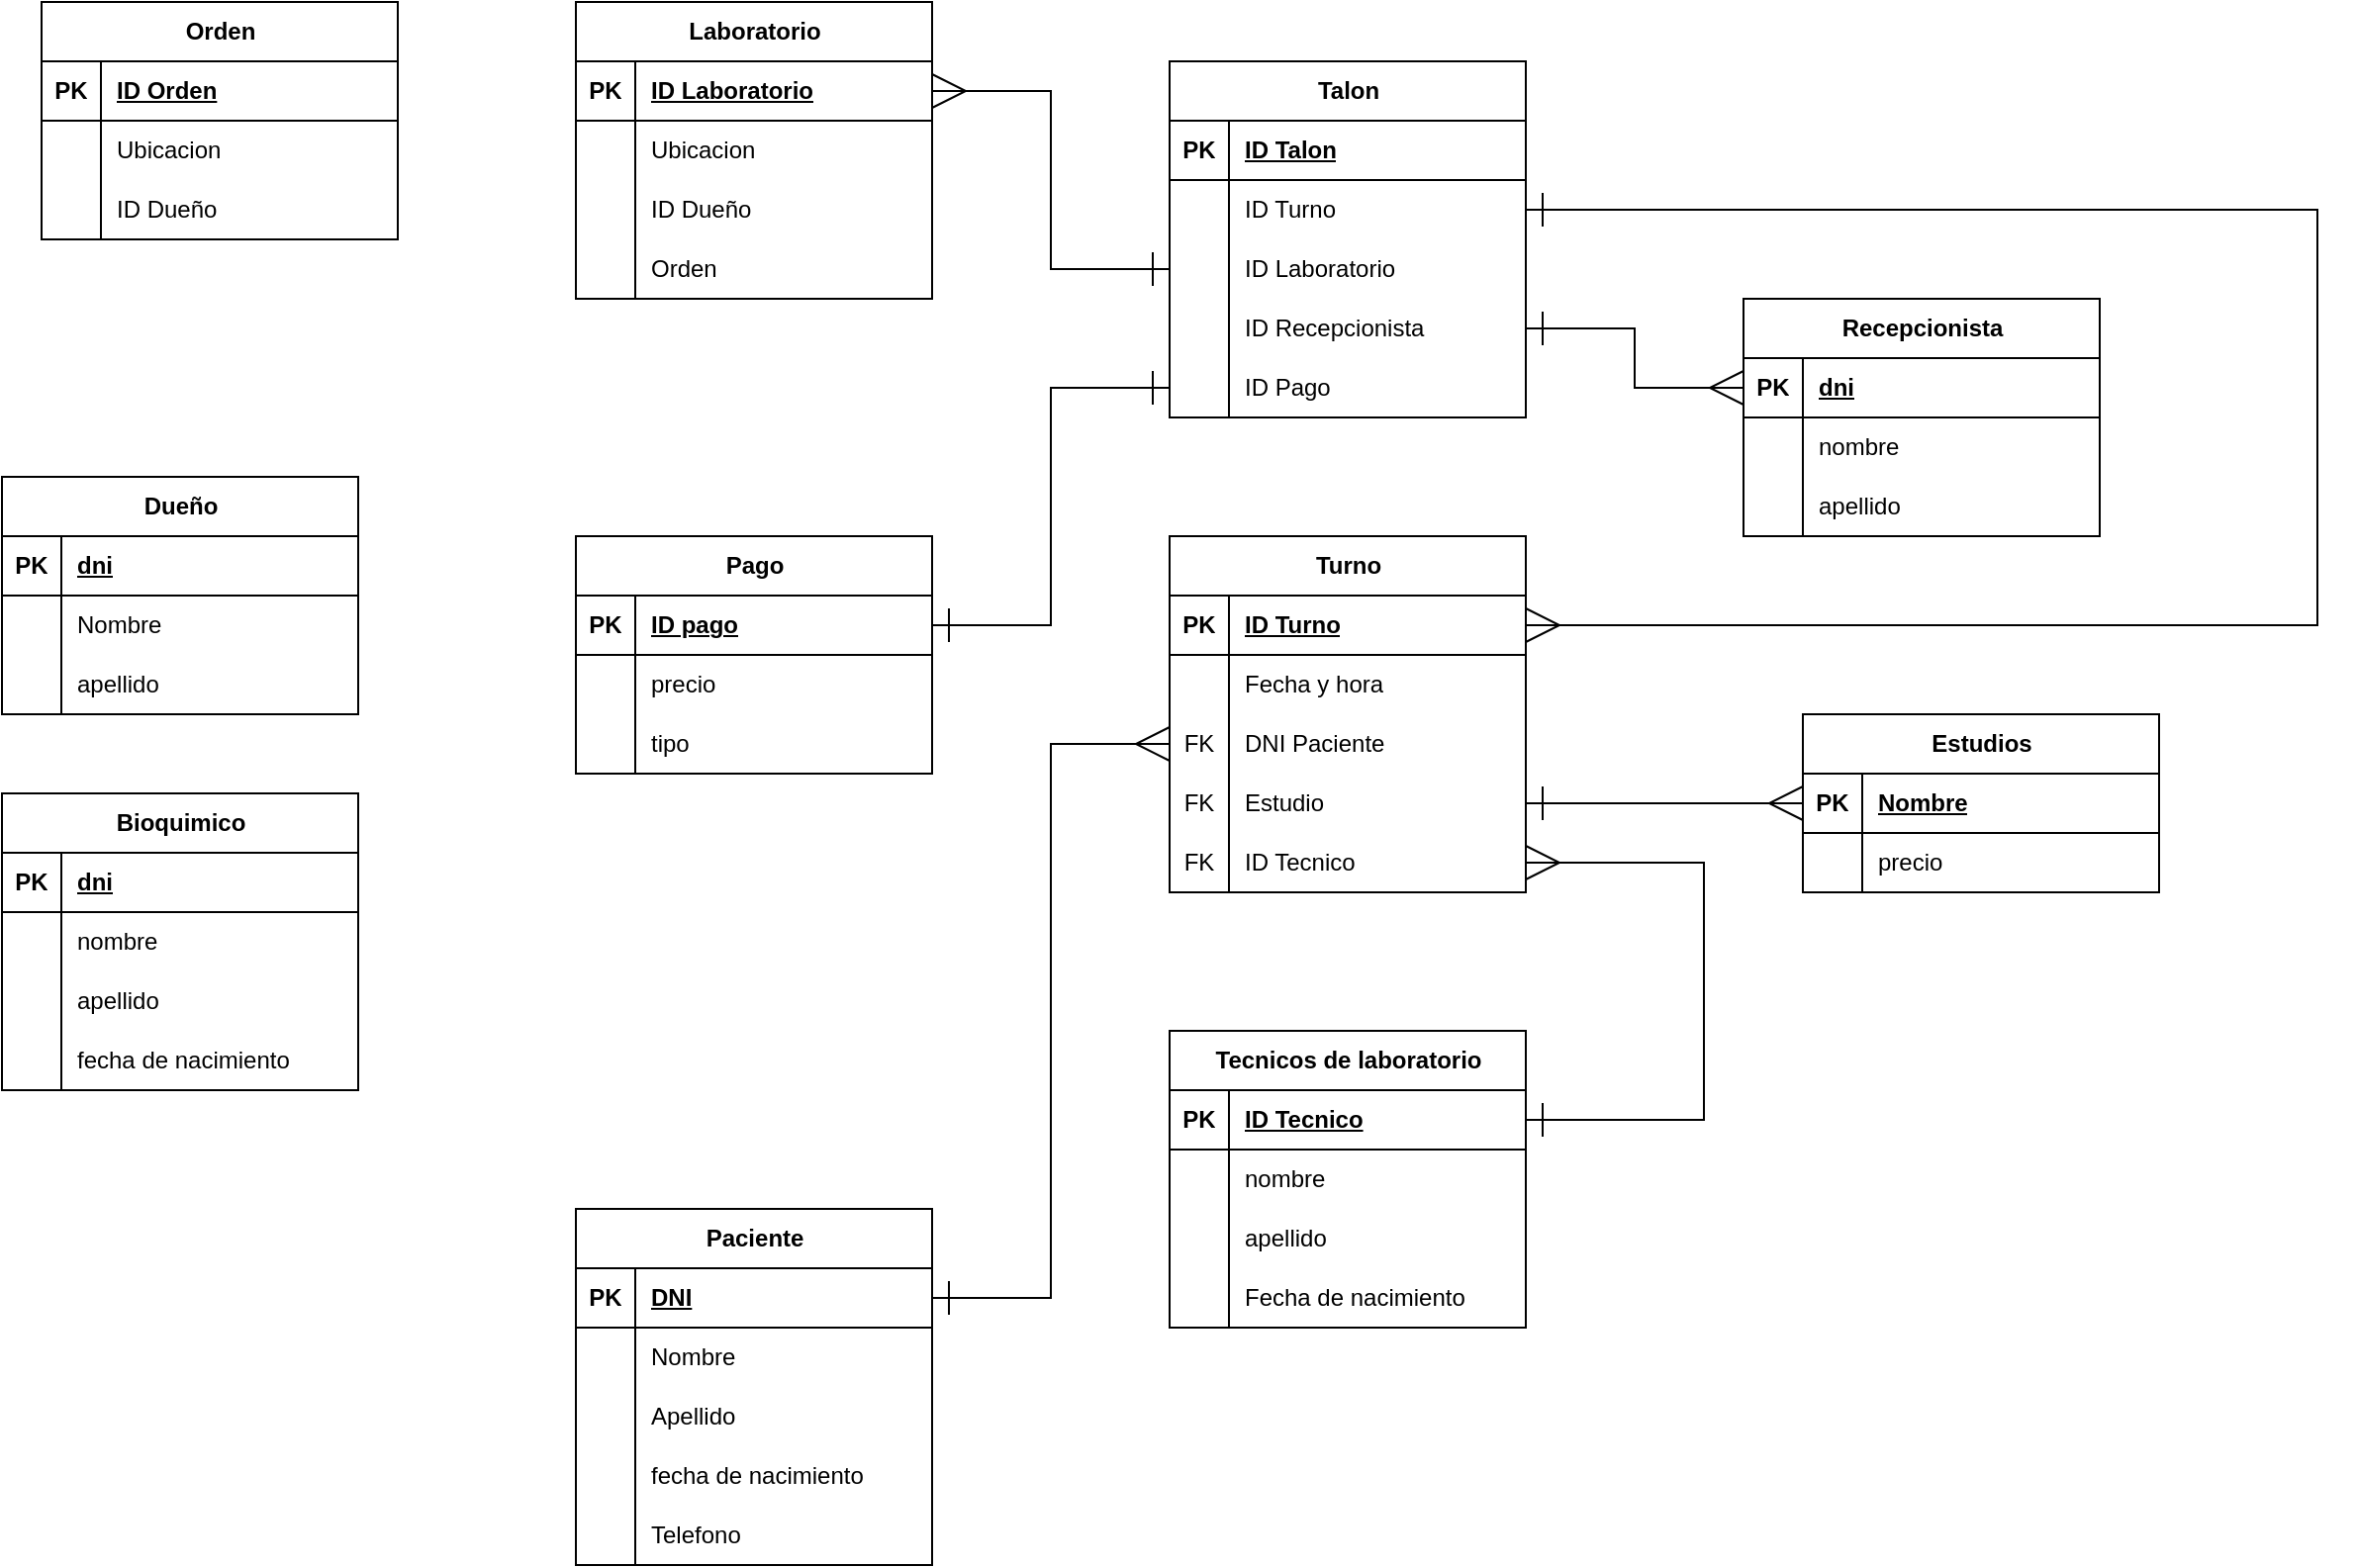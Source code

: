 <mxfile version="24.7.7">
  <diagram name="Página-1" id="uxQamM1_208eMyhoLgmC">
    <mxGraphModel dx="1434" dy="2010" grid="1" gridSize="10" guides="1" tooltips="1" connect="1" arrows="1" fold="1" page="1" pageScale="1" pageWidth="827" pageHeight="1169" math="0" shadow="0">
      <root>
        <mxCell id="0" />
        <mxCell id="1" parent="0" />
        <mxCell id="l98qn4pUZXszj1CGDFwO-1" value="Paciente" style="shape=table;startSize=30;container=1;collapsible=1;childLayout=tableLayout;fixedRows=1;rowLines=0;fontStyle=1;align=center;resizeLast=1;html=1;fontColor=default;labelBackgroundColor=none;labelBorderColor=none;textShadow=0;" vertex="1" parent="1">
          <mxGeometry x="310" y="210" width="180" height="180" as="geometry" />
        </mxCell>
        <mxCell id="l98qn4pUZXszj1CGDFwO-2" value="" style="shape=tableRow;horizontal=0;startSize=0;swimlaneHead=0;swimlaneBody=0;fillColor=none;collapsible=0;dropTarget=0;points=[[0,0.5],[1,0.5]];portConstraint=eastwest;top=0;left=0;right=0;bottom=1;swimlaneLine=1;shadow=0;rounded=0;" vertex="1" parent="l98qn4pUZXszj1CGDFwO-1">
          <mxGeometry y="30" width="180" height="30" as="geometry" />
        </mxCell>
        <mxCell id="l98qn4pUZXszj1CGDFwO-3" value="PK" style="shape=partialRectangle;connectable=0;fillColor=none;top=0;left=0;bottom=0;right=0;fontStyle=1;overflow=hidden;whiteSpace=wrap;html=1;" vertex="1" parent="l98qn4pUZXszj1CGDFwO-2">
          <mxGeometry width="30" height="30" as="geometry">
            <mxRectangle width="30" height="30" as="alternateBounds" />
          </mxGeometry>
        </mxCell>
        <mxCell id="l98qn4pUZXszj1CGDFwO-4" value="DNI" style="shape=partialRectangle;connectable=0;fillColor=none;top=0;left=0;bottom=0;right=0;align=left;spacingLeft=6;fontStyle=5;overflow=hidden;whiteSpace=wrap;html=1;" vertex="1" parent="l98qn4pUZXszj1CGDFwO-2">
          <mxGeometry x="30" width="150" height="30" as="geometry">
            <mxRectangle width="150" height="30" as="alternateBounds" />
          </mxGeometry>
        </mxCell>
        <mxCell id="l98qn4pUZXszj1CGDFwO-5" value="" style="shape=tableRow;horizontal=0;startSize=0;swimlaneHead=0;swimlaneBody=0;fillColor=none;collapsible=0;dropTarget=0;points=[[0,0.5],[1,0.5]];portConstraint=eastwest;top=0;left=0;right=0;bottom=0;" vertex="1" parent="l98qn4pUZXszj1CGDFwO-1">
          <mxGeometry y="60" width="180" height="30" as="geometry" />
        </mxCell>
        <mxCell id="l98qn4pUZXszj1CGDFwO-6" value="" style="shape=partialRectangle;connectable=0;fillColor=none;top=0;left=0;bottom=0;right=0;editable=1;overflow=hidden;whiteSpace=wrap;html=1;" vertex="1" parent="l98qn4pUZXszj1CGDFwO-5">
          <mxGeometry width="30" height="30" as="geometry">
            <mxRectangle width="30" height="30" as="alternateBounds" />
          </mxGeometry>
        </mxCell>
        <mxCell id="l98qn4pUZXszj1CGDFwO-7" value="Nombre" style="shape=partialRectangle;connectable=0;fillColor=none;top=0;left=0;bottom=0;right=0;align=left;spacingLeft=6;overflow=hidden;whiteSpace=wrap;html=1;" vertex="1" parent="l98qn4pUZXszj1CGDFwO-5">
          <mxGeometry x="30" width="150" height="30" as="geometry">
            <mxRectangle width="150" height="30" as="alternateBounds" />
          </mxGeometry>
        </mxCell>
        <mxCell id="l98qn4pUZXszj1CGDFwO-8" value="" style="shape=tableRow;horizontal=0;startSize=0;swimlaneHead=0;swimlaneBody=0;fillColor=none;collapsible=0;dropTarget=0;points=[[0,0.5],[1,0.5]];portConstraint=eastwest;top=0;left=0;right=0;bottom=0;" vertex="1" parent="l98qn4pUZXszj1CGDFwO-1">
          <mxGeometry y="90" width="180" height="30" as="geometry" />
        </mxCell>
        <mxCell id="l98qn4pUZXszj1CGDFwO-9" value="" style="shape=partialRectangle;connectable=0;fillColor=none;top=0;left=0;bottom=0;right=0;editable=1;overflow=hidden;whiteSpace=wrap;html=1;" vertex="1" parent="l98qn4pUZXszj1CGDFwO-8">
          <mxGeometry width="30" height="30" as="geometry">
            <mxRectangle width="30" height="30" as="alternateBounds" />
          </mxGeometry>
        </mxCell>
        <mxCell id="l98qn4pUZXszj1CGDFwO-10" value="Apellido" style="shape=partialRectangle;connectable=0;fillColor=none;top=0;left=0;bottom=0;right=0;align=left;spacingLeft=6;overflow=hidden;whiteSpace=wrap;html=1;" vertex="1" parent="l98qn4pUZXszj1CGDFwO-8">
          <mxGeometry x="30" width="150" height="30" as="geometry">
            <mxRectangle width="150" height="30" as="alternateBounds" />
          </mxGeometry>
        </mxCell>
        <mxCell id="l98qn4pUZXszj1CGDFwO-11" value="" style="shape=tableRow;horizontal=0;startSize=0;swimlaneHead=0;swimlaneBody=0;fillColor=none;collapsible=0;dropTarget=0;points=[[0,0.5],[1,0.5]];portConstraint=eastwest;top=0;left=0;right=0;bottom=0;" vertex="1" parent="l98qn4pUZXszj1CGDFwO-1">
          <mxGeometry y="120" width="180" height="30" as="geometry" />
        </mxCell>
        <mxCell id="l98qn4pUZXszj1CGDFwO-12" value="" style="shape=partialRectangle;connectable=0;fillColor=none;top=0;left=0;bottom=0;right=0;editable=1;overflow=hidden;whiteSpace=wrap;html=1;" vertex="1" parent="l98qn4pUZXszj1CGDFwO-11">
          <mxGeometry width="30" height="30" as="geometry">
            <mxRectangle width="30" height="30" as="alternateBounds" />
          </mxGeometry>
        </mxCell>
        <mxCell id="l98qn4pUZXszj1CGDFwO-13" value="fecha de nacimiento" style="shape=partialRectangle;connectable=0;fillColor=none;top=0;left=0;bottom=0;right=0;align=left;spacingLeft=6;overflow=hidden;whiteSpace=wrap;html=1;" vertex="1" parent="l98qn4pUZXszj1CGDFwO-11">
          <mxGeometry x="30" width="150" height="30" as="geometry">
            <mxRectangle width="150" height="30" as="alternateBounds" />
          </mxGeometry>
        </mxCell>
        <mxCell id="l98qn4pUZXszj1CGDFwO-218" value="" style="shape=tableRow;horizontal=0;startSize=0;swimlaneHead=0;swimlaneBody=0;fillColor=none;collapsible=0;dropTarget=0;points=[[0,0.5],[1,0.5]];portConstraint=eastwest;top=0;left=0;right=0;bottom=0;" vertex="1" parent="l98qn4pUZXszj1CGDFwO-1">
          <mxGeometry y="150" width="180" height="30" as="geometry" />
        </mxCell>
        <mxCell id="l98qn4pUZXszj1CGDFwO-219" value="" style="shape=partialRectangle;connectable=0;fillColor=none;top=0;left=0;bottom=0;right=0;editable=1;overflow=hidden;whiteSpace=wrap;html=1;" vertex="1" parent="l98qn4pUZXszj1CGDFwO-218">
          <mxGeometry width="30" height="30" as="geometry">
            <mxRectangle width="30" height="30" as="alternateBounds" />
          </mxGeometry>
        </mxCell>
        <mxCell id="l98qn4pUZXszj1CGDFwO-220" value="Telefono" style="shape=partialRectangle;connectable=0;fillColor=none;top=0;left=0;bottom=0;right=0;align=left;spacingLeft=6;overflow=hidden;whiteSpace=wrap;html=1;" vertex="1" parent="l98qn4pUZXszj1CGDFwO-218">
          <mxGeometry x="30" width="150" height="30" as="geometry">
            <mxRectangle width="150" height="30" as="alternateBounds" />
          </mxGeometry>
        </mxCell>
        <mxCell id="l98qn4pUZXszj1CGDFwO-54" value="Estudios" style="shape=table;startSize=30;container=1;collapsible=1;childLayout=tableLayout;fixedRows=1;rowLines=0;fontStyle=1;align=center;resizeLast=1;html=1;fontColor=default;labelBackgroundColor=none;labelBorderColor=none;textShadow=0;" vertex="1" parent="1">
          <mxGeometry x="930" y="-40" width="180" height="90" as="geometry" />
        </mxCell>
        <mxCell id="l98qn4pUZXszj1CGDFwO-55" value="" style="shape=tableRow;horizontal=0;startSize=0;swimlaneHead=0;swimlaneBody=0;fillColor=none;collapsible=0;dropTarget=0;points=[[0,0.5],[1,0.5]];portConstraint=eastwest;top=0;left=0;right=0;bottom=1;swimlaneLine=1;shadow=0;rounded=0;" vertex="1" parent="l98qn4pUZXszj1CGDFwO-54">
          <mxGeometry y="30" width="180" height="30" as="geometry" />
        </mxCell>
        <mxCell id="l98qn4pUZXszj1CGDFwO-56" value="PK" style="shape=partialRectangle;connectable=0;fillColor=none;top=0;left=0;bottom=0;right=0;fontStyle=1;overflow=hidden;whiteSpace=wrap;html=1;" vertex="1" parent="l98qn4pUZXszj1CGDFwO-55">
          <mxGeometry width="30" height="30" as="geometry">
            <mxRectangle width="30" height="30" as="alternateBounds" />
          </mxGeometry>
        </mxCell>
        <mxCell id="l98qn4pUZXszj1CGDFwO-57" value="Nombre" style="shape=partialRectangle;connectable=0;fillColor=none;top=0;left=0;bottom=0;right=0;align=left;spacingLeft=6;fontStyle=5;overflow=hidden;whiteSpace=wrap;html=1;" vertex="1" parent="l98qn4pUZXszj1CGDFwO-55">
          <mxGeometry x="30" width="150" height="30" as="geometry">
            <mxRectangle width="150" height="30" as="alternateBounds" />
          </mxGeometry>
        </mxCell>
        <mxCell id="l98qn4pUZXszj1CGDFwO-61" value="" style="shape=tableRow;horizontal=0;startSize=0;swimlaneHead=0;swimlaneBody=0;fillColor=none;collapsible=0;dropTarget=0;points=[[0,0.5],[1,0.5]];portConstraint=eastwest;top=0;left=0;right=0;bottom=0;" vertex="1" parent="l98qn4pUZXszj1CGDFwO-54">
          <mxGeometry y="60" width="180" height="30" as="geometry" />
        </mxCell>
        <mxCell id="l98qn4pUZXszj1CGDFwO-62" value="" style="shape=partialRectangle;connectable=0;fillColor=none;top=0;left=0;bottom=0;right=0;editable=1;overflow=hidden;whiteSpace=wrap;html=1;" vertex="1" parent="l98qn4pUZXszj1CGDFwO-61">
          <mxGeometry width="30" height="30" as="geometry">
            <mxRectangle width="30" height="30" as="alternateBounds" />
          </mxGeometry>
        </mxCell>
        <mxCell id="l98qn4pUZXszj1CGDFwO-63" value="precio" style="shape=partialRectangle;connectable=0;fillColor=none;top=0;left=0;bottom=0;right=0;align=left;spacingLeft=6;overflow=hidden;whiteSpace=wrap;html=1;" vertex="1" parent="l98qn4pUZXszj1CGDFwO-61">
          <mxGeometry x="30" width="150" height="30" as="geometry">
            <mxRectangle width="150" height="30" as="alternateBounds" />
          </mxGeometry>
        </mxCell>
        <mxCell id="l98qn4pUZXszj1CGDFwO-76" value="Tecnicos de laboratorio" style="shape=table;startSize=30;container=1;collapsible=1;childLayout=tableLayout;fixedRows=1;rowLines=0;fontStyle=1;align=center;resizeLast=1;html=1;fontColor=default;labelBackgroundColor=none;labelBorderColor=none;textShadow=0;" vertex="1" parent="1">
          <mxGeometry x="610" y="120" width="180" height="150" as="geometry" />
        </mxCell>
        <mxCell id="l98qn4pUZXszj1CGDFwO-77" value="" style="shape=tableRow;horizontal=0;startSize=0;swimlaneHead=0;swimlaneBody=0;fillColor=none;collapsible=0;dropTarget=0;points=[[0,0.5],[1,0.5]];portConstraint=eastwest;top=0;left=0;right=0;bottom=1;swimlaneLine=1;shadow=0;rounded=0;" vertex="1" parent="l98qn4pUZXszj1CGDFwO-76">
          <mxGeometry y="30" width="180" height="30" as="geometry" />
        </mxCell>
        <mxCell id="l98qn4pUZXszj1CGDFwO-78" value="PK" style="shape=partialRectangle;connectable=0;fillColor=none;top=0;left=0;bottom=0;right=0;fontStyle=1;overflow=hidden;whiteSpace=wrap;html=1;" vertex="1" parent="l98qn4pUZXszj1CGDFwO-77">
          <mxGeometry width="30" height="30" as="geometry">
            <mxRectangle width="30" height="30" as="alternateBounds" />
          </mxGeometry>
        </mxCell>
        <mxCell id="l98qn4pUZXszj1CGDFwO-79" value="ID Tecnico" style="shape=partialRectangle;connectable=0;fillColor=none;top=0;left=0;bottom=0;right=0;align=left;spacingLeft=6;fontStyle=5;overflow=hidden;whiteSpace=wrap;html=1;" vertex="1" parent="l98qn4pUZXszj1CGDFwO-77">
          <mxGeometry x="30" width="150" height="30" as="geometry">
            <mxRectangle width="150" height="30" as="alternateBounds" />
          </mxGeometry>
        </mxCell>
        <mxCell id="l98qn4pUZXszj1CGDFwO-80" value="" style="shape=tableRow;horizontal=0;startSize=0;swimlaneHead=0;swimlaneBody=0;fillColor=none;collapsible=0;dropTarget=0;points=[[0,0.5],[1,0.5]];portConstraint=eastwest;top=0;left=0;right=0;bottom=0;" vertex="1" parent="l98qn4pUZXszj1CGDFwO-76">
          <mxGeometry y="60" width="180" height="30" as="geometry" />
        </mxCell>
        <mxCell id="l98qn4pUZXszj1CGDFwO-81" value="" style="shape=partialRectangle;connectable=0;fillColor=none;top=0;left=0;bottom=0;right=0;editable=1;overflow=hidden;whiteSpace=wrap;html=1;" vertex="1" parent="l98qn4pUZXszj1CGDFwO-80">
          <mxGeometry width="30" height="30" as="geometry">
            <mxRectangle width="30" height="30" as="alternateBounds" />
          </mxGeometry>
        </mxCell>
        <mxCell id="l98qn4pUZXszj1CGDFwO-82" value="nombre" style="shape=partialRectangle;connectable=0;fillColor=none;top=0;left=0;bottom=0;right=0;align=left;spacingLeft=6;overflow=hidden;whiteSpace=wrap;html=1;" vertex="1" parent="l98qn4pUZXszj1CGDFwO-80">
          <mxGeometry x="30" width="150" height="30" as="geometry">
            <mxRectangle width="150" height="30" as="alternateBounds" />
          </mxGeometry>
        </mxCell>
        <mxCell id="l98qn4pUZXszj1CGDFwO-238" value="" style="shape=tableRow;horizontal=0;startSize=0;swimlaneHead=0;swimlaneBody=0;fillColor=none;collapsible=0;dropTarget=0;points=[[0,0.5],[1,0.5]];portConstraint=eastwest;top=0;left=0;right=0;bottom=0;" vertex="1" parent="l98qn4pUZXszj1CGDFwO-76">
          <mxGeometry y="90" width="180" height="30" as="geometry" />
        </mxCell>
        <mxCell id="l98qn4pUZXszj1CGDFwO-239" value="" style="shape=partialRectangle;connectable=0;fillColor=none;top=0;left=0;bottom=0;right=0;editable=1;overflow=hidden;whiteSpace=wrap;html=1;" vertex="1" parent="l98qn4pUZXszj1CGDFwO-238">
          <mxGeometry width="30" height="30" as="geometry">
            <mxRectangle width="30" height="30" as="alternateBounds" />
          </mxGeometry>
        </mxCell>
        <mxCell id="l98qn4pUZXszj1CGDFwO-240" value="apellido" style="shape=partialRectangle;connectable=0;fillColor=none;top=0;left=0;bottom=0;right=0;align=left;spacingLeft=6;overflow=hidden;whiteSpace=wrap;html=1;" vertex="1" parent="l98qn4pUZXszj1CGDFwO-238">
          <mxGeometry x="30" width="150" height="30" as="geometry">
            <mxRectangle width="150" height="30" as="alternateBounds" />
          </mxGeometry>
        </mxCell>
        <mxCell id="l98qn4pUZXszj1CGDFwO-83" value="" style="shape=tableRow;horizontal=0;startSize=0;swimlaneHead=0;swimlaneBody=0;fillColor=none;collapsible=0;dropTarget=0;points=[[0,0.5],[1,0.5]];portConstraint=eastwest;top=0;left=0;right=0;bottom=0;" vertex="1" parent="l98qn4pUZXszj1CGDFwO-76">
          <mxGeometry y="120" width="180" height="30" as="geometry" />
        </mxCell>
        <mxCell id="l98qn4pUZXszj1CGDFwO-84" value="" style="shape=partialRectangle;connectable=0;fillColor=none;top=0;left=0;bottom=0;right=0;editable=1;overflow=hidden;whiteSpace=wrap;html=1;" vertex="1" parent="l98qn4pUZXszj1CGDFwO-83">
          <mxGeometry width="30" height="30" as="geometry">
            <mxRectangle width="30" height="30" as="alternateBounds" />
          </mxGeometry>
        </mxCell>
        <mxCell id="l98qn4pUZXszj1CGDFwO-85" value="Fecha de nacimiento" style="shape=partialRectangle;connectable=0;fillColor=none;top=0;left=0;bottom=0;right=0;align=left;spacingLeft=6;overflow=hidden;whiteSpace=wrap;html=1;" vertex="1" parent="l98qn4pUZXszj1CGDFwO-83">
          <mxGeometry x="30" width="150" height="30" as="geometry">
            <mxRectangle width="150" height="30" as="alternateBounds" />
          </mxGeometry>
        </mxCell>
        <mxCell id="l98qn4pUZXszj1CGDFwO-96" value="Recepcionista" style="shape=table;startSize=30;container=1;collapsible=1;childLayout=tableLayout;fixedRows=1;rowLines=0;fontStyle=1;align=center;resizeLast=1;html=1;fontColor=default;labelBackgroundColor=none;labelBorderColor=none;textShadow=0;" vertex="1" parent="1">
          <mxGeometry x="900" y="-250" width="180" height="120" as="geometry" />
        </mxCell>
        <mxCell id="l98qn4pUZXszj1CGDFwO-97" value="" style="shape=tableRow;horizontal=0;startSize=0;swimlaneHead=0;swimlaneBody=0;fillColor=none;collapsible=0;dropTarget=0;points=[[0,0.5],[1,0.5]];portConstraint=eastwest;top=0;left=0;right=0;bottom=1;swimlaneLine=1;shadow=0;rounded=0;" vertex="1" parent="l98qn4pUZXszj1CGDFwO-96">
          <mxGeometry y="30" width="180" height="30" as="geometry" />
        </mxCell>
        <mxCell id="l98qn4pUZXszj1CGDFwO-98" value="PK" style="shape=partialRectangle;connectable=0;fillColor=none;top=0;left=0;bottom=0;right=0;fontStyle=1;overflow=hidden;whiteSpace=wrap;html=1;" vertex="1" parent="l98qn4pUZXszj1CGDFwO-97">
          <mxGeometry width="30" height="30" as="geometry">
            <mxRectangle width="30" height="30" as="alternateBounds" />
          </mxGeometry>
        </mxCell>
        <mxCell id="l98qn4pUZXszj1CGDFwO-99" value="dni" style="shape=partialRectangle;connectable=0;fillColor=none;top=0;left=0;bottom=0;right=0;align=left;spacingLeft=6;fontStyle=5;overflow=hidden;whiteSpace=wrap;html=1;" vertex="1" parent="l98qn4pUZXszj1CGDFwO-97">
          <mxGeometry x="30" width="150" height="30" as="geometry">
            <mxRectangle width="150" height="30" as="alternateBounds" />
          </mxGeometry>
        </mxCell>
        <mxCell id="l98qn4pUZXszj1CGDFwO-100" value="" style="shape=tableRow;horizontal=0;startSize=0;swimlaneHead=0;swimlaneBody=0;fillColor=none;collapsible=0;dropTarget=0;points=[[0,0.5],[1,0.5]];portConstraint=eastwest;top=0;left=0;right=0;bottom=0;" vertex="1" parent="l98qn4pUZXszj1CGDFwO-96">
          <mxGeometry y="60" width="180" height="30" as="geometry" />
        </mxCell>
        <mxCell id="l98qn4pUZXszj1CGDFwO-101" value="" style="shape=partialRectangle;connectable=0;fillColor=none;top=0;left=0;bottom=0;right=0;editable=1;overflow=hidden;whiteSpace=wrap;html=1;" vertex="1" parent="l98qn4pUZXszj1CGDFwO-100">
          <mxGeometry width="30" height="30" as="geometry">
            <mxRectangle width="30" height="30" as="alternateBounds" />
          </mxGeometry>
        </mxCell>
        <mxCell id="l98qn4pUZXszj1CGDFwO-102" value="nombre" style="shape=partialRectangle;connectable=0;fillColor=none;top=0;left=0;bottom=0;right=0;align=left;spacingLeft=6;overflow=hidden;whiteSpace=wrap;html=1;" vertex="1" parent="l98qn4pUZXszj1CGDFwO-100">
          <mxGeometry x="30" width="150" height="30" as="geometry">
            <mxRectangle width="150" height="30" as="alternateBounds" />
          </mxGeometry>
        </mxCell>
        <mxCell id="l98qn4pUZXszj1CGDFwO-103" value="" style="shape=tableRow;horizontal=0;startSize=0;swimlaneHead=0;swimlaneBody=0;fillColor=none;collapsible=0;dropTarget=0;points=[[0,0.5],[1,0.5]];portConstraint=eastwest;top=0;left=0;right=0;bottom=0;" vertex="1" parent="l98qn4pUZXszj1CGDFwO-96">
          <mxGeometry y="90" width="180" height="30" as="geometry" />
        </mxCell>
        <mxCell id="l98qn4pUZXszj1CGDFwO-104" value="" style="shape=partialRectangle;connectable=0;fillColor=none;top=0;left=0;bottom=0;right=0;editable=1;overflow=hidden;whiteSpace=wrap;html=1;" vertex="1" parent="l98qn4pUZXszj1CGDFwO-103">
          <mxGeometry width="30" height="30" as="geometry">
            <mxRectangle width="30" height="30" as="alternateBounds" />
          </mxGeometry>
        </mxCell>
        <mxCell id="l98qn4pUZXszj1CGDFwO-105" value="apellido" style="shape=partialRectangle;connectable=0;fillColor=none;top=0;left=0;bottom=0;right=0;align=left;spacingLeft=6;overflow=hidden;whiteSpace=wrap;html=1;" vertex="1" parent="l98qn4pUZXszj1CGDFwO-103">
          <mxGeometry x="30" width="150" height="30" as="geometry">
            <mxRectangle width="150" height="30" as="alternateBounds" />
          </mxGeometry>
        </mxCell>
        <mxCell id="l98qn4pUZXszj1CGDFwO-106" value="Bioquimico" style="shape=table;startSize=30;container=1;collapsible=1;childLayout=tableLayout;fixedRows=1;rowLines=0;fontStyle=1;align=center;resizeLast=1;html=1;fontColor=default;labelBackgroundColor=none;labelBorderColor=none;textShadow=0;" vertex="1" parent="1">
          <mxGeometry x="20" width="180" height="150" as="geometry" />
        </mxCell>
        <mxCell id="l98qn4pUZXszj1CGDFwO-107" value="" style="shape=tableRow;horizontal=0;startSize=0;swimlaneHead=0;swimlaneBody=0;fillColor=none;collapsible=0;dropTarget=0;points=[[0,0.5],[1,0.5]];portConstraint=eastwest;top=0;left=0;right=0;bottom=1;swimlaneLine=1;shadow=0;rounded=0;" vertex="1" parent="l98qn4pUZXszj1CGDFwO-106">
          <mxGeometry y="30" width="180" height="30" as="geometry" />
        </mxCell>
        <mxCell id="l98qn4pUZXszj1CGDFwO-108" value="PK" style="shape=partialRectangle;connectable=0;fillColor=none;top=0;left=0;bottom=0;right=0;fontStyle=1;overflow=hidden;whiteSpace=wrap;html=1;" vertex="1" parent="l98qn4pUZXszj1CGDFwO-107">
          <mxGeometry width="30" height="30" as="geometry">
            <mxRectangle width="30" height="30" as="alternateBounds" />
          </mxGeometry>
        </mxCell>
        <mxCell id="l98qn4pUZXszj1CGDFwO-109" value="dni" style="shape=partialRectangle;connectable=0;fillColor=none;top=0;left=0;bottom=0;right=0;align=left;spacingLeft=6;fontStyle=5;overflow=hidden;whiteSpace=wrap;html=1;" vertex="1" parent="l98qn4pUZXszj1CGDFwO-107">
          <mxGeometry x="30" width="150" height="30" as="geometry">
            <mxRectangle width="150" height="30" as="alternateBounds" />
          </mxGeometry>
        </mxCell>
        <mxCell id="l98qn4pUZXszj1CGDFwO-110" value="" style="shape=tableRow;horizontal=0;startSize=0;swimlaneHead=0;swimlaneBody=0;fillColor=none;collapsible=0;dropTarget=0;points=[[0,0.5],[1,0.5]];portConstraint=eastwest;top=0;left=0;right=0;bottom=0;" vertex="1" parent="l98qn4pUZXszj1CGDFwO-106">
          <mxGeometry y="60" width="180" height="30" as="geometry" />
        </mxCell>
        <mxCell id="l98qn4pUZXszj1CGDFwO-111" value="" style="shape=partialRectangle;connectable=0;fillColor=none;top=0;left=0;bottom=0;right=0;editable=1;overflow=hidden;whiteSpace=wrap;html=1;" vertex="1" parent="l98qn4pUZXszj1CGDFwO-110">
          <mxGeometry width="30" height="30" as="geometry">
            <mxRectangle width="30" height="30" as="alternateBounds" />
          </mxGeometry>
        </mxCell>
        <mxCell id="l98qn4pUZXszj1CGDFwO-112" value="nombre" style="shape=partialRectangle;connectable=0;fillColor=none;top=0;left=0;bottom=0;right=0;align=left;spacingLeft=6;overflow=hidden;whiteSpace=wrap;html=1;" vertex="1" parent="l98qn4pUZXszj1CGDFwO-110">
          <mxGeometry x="30" width="150" height="30" as="geometry">
            <mxRectangle width="150" height="30" as="alternateBounds" />
          </mxGeometry>
        </mxCell>
        <mxCell id="l98qn4pUZXszj1CGDFwO-113" value="" style="shape=tableRow;horizontal=0;startSize=0;swimlaneHead=0;swimlaneBody=0;fillColor=none;collapsible=0;dropTarget=0;points=[[0,0.5],[1,0.5]];portConstraint=eastwest;top=0;left=0;right=0;bottom=0;" vertex="1" parent="l98qn4pUZXszj1CGDFwO-106">
          <mxGeometry y="90" width="180" height="30" as="geometry" />
        </mxCell>
        <mxCell id="l98qn4pUZXszj1CGDFwO-114" value="" style="shape=partialRectangle;connectable=0;fillColor=none;top=0;left=0;bottom=0;right=0;editable=1;overflow=hidden;whiteSpace=wrap;html=1;" vertex="1" parent="l98qn4pUZXszj1CGDFwO-113">
          <mxGeometry width="30" height="30" as="geometry">
            <mxRectangle width="30" height="30" as="alternateBounds" />
          </mxGeometry>
        </mxCell>
        <mxCell id="l98qn4pUZXszj1CGDFwO-115" value="apellido" style="shape=partialRectangle;connectable=0;fillColor=none;top=0;left=0;bottom=0;right=0;align=left;spacingLeft=6;overflow=hidden;whiteSpace=wrap;html=1;" vertex="1" parent="l98qn4pUZXszj1CGDFwO-113">
          <mxGeometry x="30" width="150" height="30" as="geometry">
            <mxRectangle width="150" height="30" as="alternateBounds" />
          </mxGeometry>
        </mxCell>
        <mxCell id="l98qn4pUZXszj1CGDFwO-122" value="" style="shape=tableRow;horizontal=0;startSize=0;swimlaneHead=0;swimlaneBody=0;fillColor=none;collapsible=0;dropTarget=0;points=[[0,0.5],[1,0.5]];portConstraint=eastwest;top=0;left=0;right=0;bottom=0;" vertex="1" parent="l98qn4pUZXszj1CGDFwO-106">
          <mxGeometry y="120" width="180" height="30" as="geometry" />
        </mxCell>
        <mxCell id="l98qn4pUZXszj1CGDFwO-123" value="" style="shape=partialRectangle;connectable=0;fillColor=none;top=0;left=0;bottom=0;right=0;editable=1;overflow=hidden;whiteSpace=wrap;html=1;" vertex="1" parent="l98qn4pUZXszj1CGDFwO-122">
          <mxGeometry width="30" height="30" as="geometry">
            <mxRectangle width="30" height="30" as="alternateBounds" />
          </mxGeometry>
        </mxCell>
        <mxCell id="l98qn4pUZXszj1CGDFwO-124" value="fecha de nacimiento" style="shape=partialRectangle;connectable=0;fillColor=none;top=0;left=0;bottom=0;right=0;align=left;spacingLeft=6;overflow=hidden;whiteSpace=wrap;html=1;" vertex="1" parent="l98qn4pUZXszj1CGDFwO-122">
          <mxGeometry x="30" width="150" height="30" as="geometry">
            <mxRectangle width="150" height="30" as="alternateBounds" />
          </mxGeometry>
        </mxCell>
        <mxCell id="l98qn4pUZXszj1CGDFwO-125" value="Talon" style="shape=table;startSize=30;container=1;collapsible=1;childLayout=tableLayout;fixedRows=1;rowLines=0;fontStyle=1;align=center;resizeLast=1;html=1;fontColor=default;labelBackgroundColor=none;labelBorderColor=none;textShadow=0;" vertex="1" parent="1">
          <mxGeometry x="610" y="-370" width="180" height="180" as="geometry" />
        </mxCell>
        <mxCell id="l98qn4pUZXszj1CGDFwO-126" value="" style="shape=tableRow;horizontal=0;startSize=0;swimlaneHead=0;swimlaneBody=0;fillColor=none;collapsible=0;dropTarget=0;points=[[0,0.5],[1,0.5]];portConstraint=eastwest;top=0;left=0;right=0;bottom=1;swimlaneLine=1;shadow=0;rounded=0;" vertex="1" parent="l98qn4pUZXszj1CGDFwO-125">
          <mxGeometry y="30" width="180" height="30" as="geometry" />
        </mxCell>
        <mxCell id="l98qn4pUZXszj1CGDFwO-127" value="PK" style="shape=partialRectangle;connectable=0;fillColor=none;top=0;left=0;bottom=0;right=0;fontStyle=1;overflow=hidden;whiteSpace=wrap;html=1;" vertex="1" parent="l98qn4pUZXszj1CGDFwO-126">
          <mxGeometry width="30" height="30" as="geometry">
            <mxRectangle width="30" height="30" as="alternateBounds" />
          </mxGeometry>
        </mxCell>
        <mxCell id="l98qn4pUZXszj1CGDFwO-128" value="ID Talon" style="shape=partialRectangle;connectable=0;fillColor=none;top=0;left=0;bottom=0;right=0;align=left;spacingLeft=6;fontStyle=5;overflow=hidden;whiteSpace=wrap;html=1;" vertex="1" parent="l98qn4pUZXszj1CGDFwO-126">
          <mxGeometry x="30" width="150" height="30" as="geometry">
            <mxRectangle width="150" height="30" as="alternateBounds" />
          </mxGeometry>
        </mxCell>
        <mxCell id="l98qn4pUZXszj1CGDFwO-132" value="" style="shape=tableRow;horizontal=0;startSize=0;swimlaneHead=0;swimlaneBody=0;fillColor=none;collapsible=0;dropTarget=0;points=[[0,0.5],[1,0.5]];portConstraint=eastwest;top=0;left=0;right=0;bottom=0;" vertex="1" parent="l98qn4pUZXszj1CGDFwO-125">
          <mxGeometry y="60" width="180" height="30" as="geometry" />
        </mxCell>
        <mxCell id="l98qn4pUZXszj1CGDFwO-133" value="" style="shape=partialRectangle;connectable=0;fillColor=none;top=0;left=0;bottom=0;right=0;editable=1;overflow=hidden;whiteSpace=wrap;html=1;" vertex="1" parent="l98qn4pUZXszj1CGDFwO-132">
          <mxGeometry width="30" height="30" as="geometry">
            <mxRectangle width="30" height="30" as="alternateBounds" />
          </mxGeometry>
        </mxCell>
        <mxCell id="l98qn4pUZXszj1CGDFwO-134" value="ID Turno" style="shape=partialRectangle;connectable=0;fillColor=none;top=0;left=0;bottom=0;right=0;align=left;spacingLeft=6;overflow=hidden;whiteSpace=wrap;html=1;shadow=0;" vertex="1" parent="l98qn4pUZXszj1CGDFwO-132">
          <mxGeometry x="30" width="150" height="30" as="geometry">
            <mxRectangle width="150" height="30" as="alternateBounds" />
          </mxGeometry>
        </mxCell>
        <mxCell id="l98qn4pUZXszj1CGDFwO-135" value="" style="shape=tableRow;horizontal=0;startSize=0;swimlaneHead=0;swimlaneBody=0;fillColor=none;collapsible=0;dropTarget=0;points=[[0,0.5],[1,0.5]];portConstraint=eastwest;top=0;left=0;right=0;bottom=0;perimeterSpacing=0;" vertex="1" parent="l98qn4pUZXszj1CGDFwO-125">
          <mxGeometry y="90" width="180" height="30" as="geometry" />
        </mxCell>
        <mxCell id="l98qn4pUZXszj1CGDFwO-136" value="" style="shape=partialRectangle;connectable=0;fillColor=none;top=0;left=0;bottom=0;right=0;editable=1;overflow=hidden;whiteSpace=wrap;html=1;" vertex="1" parent="l98qn4pUZXszj1CGDFwO-135">
          <mxGeometry width="30" height="30" as="geometry">
            <mxRectangle width="30" height="30" as="alternateBounds" />
          </mxGeometry>
        </mxCell>
        <mxCell id="l98qn4pUZXszj1CGDFwO-137" value="ID Laboratorio" style="shape=partialRectangle;connectable=0;fillColor=none;top=0;left=0;bottom=0;right=0;align=left;spacingLeft=6;overflow=hidden;whiteSpace=wrap;html=1;" vertex="1" parent="l98qn4pUZXszj1CGDFwO-135">
          <mxGeometry x="30" width="150" height="30" as="geometry">
            <mxRectangle width="150" height="30" as="alternateBounds" />
          </mxGeometry>
        </mxCell>
        <mxCell id="l98qn4pUZXszj1CGDFwO-138" value="" style="shape=tableRow;horizontal=0;startSize=0;swimlaneHead=0;swimlaneBody=0;fillColor=none;collapsible=0;dropTarget=0;points=[[0,0.5],[1,0.5]];portConstraint=eastwest;top=0;left=0;right=0;bottom=0;" vertex="1" parent="l98qn4pUZXszj1CGDFwO-125">
          <mxGeometry y="120" width="180" height="30" as="geometry" />
        </mxCell>
        <mxCell id="l98qn4pUZXszj1CGDFwO-139" value="" style="shape=partialRectangle;connectable=0;fillColor=none;top=0;left=0;bottom=0;right=0;editable=1;overflow=hidden;whiteSpace=wrap;html=1;" vertex="1" parent="l98qn4pUZXszj1CGDFwO-138">
          <mxGeometry width="30" height="30" as="geometry">
            <mxRectangle width="30" height="30" as="alternateBounds" />
          </mxGeometry>
        </mxCell>
        <mxCell id="l98qn4pUZXszj1CGDFwO-140" value="ID Recepcionista" style="shape=partialRectangle;connectable=0;fillColor=none;top=0;left=0;bottom=0;right=0;align=left;spacingLeft=6;overflow=hidden;whiteSpace=wrap;html=1;" vertex="1" parent="l98qn4pUZXszj1CGDFwO-138">
          <mxGeometry x="30" width="150" height="30" as="geometry">
            <mxRectangle width="150" height="30" as="alternateBounds" />
          </mxGeometry>
        </mxCell>
        <mxCell id="l98qn4pUZXszj1CGDFwO-141" value="" style="shape=tableRow;horizontal=0;startSize=0;swimlaneHead=0;swimlaneBody=0;fillColor=none;collapsible=0;dropTarget=0;points=[[0,0.5],[1,0.5]];portConstraint=eastwest;top=0;left=0;right=0;bottom=0;" vertex="1" parent="l98qn4pUZXszj1CGDFwO-125">
          <mxGeometry y="150" width="180" height="30" as="geometry" />
        </mxCell>
        <mxCell id="l98qn4pUZXszj1CGDFwO-142" value="" style="shape=partialRectangle;connectable=0;fillColor=none;top=0;left=0;bottom=0;right=0;editable=1;overflow=hidden;whiteSpace=wrap;html=1;" vertex="1" parent="l98qn4pUZXszj1CGDFwO-141">
          <mxGeometry width="30" height="30" as="geometry">
            <mxRectangle width="30" height="30" as="alternateBounds" />
          </mxGeometry>
        </mxCell>
        <mxCell id="l98qn4pUZXszj1CGDFwO-143" value="ID Pago" style="shape=partialRectangle;connectable=0;fillColor=none;top=0;left=0;bottom=0;right=0;align=left;spacingLeft=6;overflow=hidden;whiteSpace=wrap;html=1;" vertex="1" parent="l98qn4pUZXszj1CGDFwO-141">
          <mxGeometry x="30" width="150" height="30" as="geometry">
            <mxRectangle width="150" height="30" as="alternateBounds" />
          </mxGeometry>
        </mxCell>
        <mxCell id="l98qn4pUZXszj1CGDFwO-163" value="Laboratorio" style="shape=table;startSize=30;container=1;collapsible=1;childLayout=tableLayout;fixedRows=1;rowLines=0;fontStyle=1;align=center;resizeLast=1;html=1;fontColor=default;labelBackgroundColor=none;labelBorderColor=none;textShadow=0;" vertex="1" parent="1">
          <mxGeometry x="310" y="-400" width="180" height="150" as="geometry" />
        </mxCell>
        <mxCell id="l98qn4pUZXszj1CGDFwO-164" value="" style="shape=tableRow;horizontal=0;startSize=0;swimlaneHead=0;swimlaneBody=0;fillColor=none;collapsible=0;dropTarget=0;points=[[0,0.5],[1,0.5]];portConstraint=eastwest;top=0;left=0;right=0;bottom=1;swimlaneLine=1;shadow=0;rounded=0;" vertex="1" parent="l98qn4pUZXszj1CGDFwO-163">
          <mxGeometry y="30" width="180" height="30" as="geometry" />
        </mxCell>
        <mxCell id="l98qn4pUZXszj1CGDFwO-165" value="PK" style="shape=partialRectangle;connectable=0;fillColor=none;top=0;left=0;bottom=0;right=0;fontStyle=1;overflow=hidden;whiteSpace=wrap;html=1;" vertex="1" parent="l98qn4pUZXszj1CGDFwO-164">
          <mxGeometry width="30" height="30" as="geometry">
            <mxRectangle width="30" height="30" as="alternateBounds" />
          </mxGeometry>
        </mxCell>
        <mxCell id="l98qn4pUZXszj1CGDFwO-166" value="ID Laboratorio" style="shape=partialRectangle;connectable=0;fillColor=none;top=0;left=0;bottom=0;right=0;align=left;spacingLeft=6;fontStyle=5;overflow=hidden;whiteSpace=wrap;html=1;" vertex="1" parent="l98qn4pUZXszj1CGDFwO-164">
          <mxGeometry x="30" width="150" height="30" as="geometry">
            <mxRectangle width="150" height="30" as="alternateBounds" />
          </mxGeometry>
        </mxCell>
        <mxCell id="l98qn4pUZXszj1CGDFwO-167" value="" style="shape=tableRow;horizontal=0;startSize=0;swimlaneHead=0;swimlaneBody=0;fillColor=none;collapsible=0;dropTarget=0;points=[[0,0.5],[1,0.5]];portConstraint=eastwest;top=0;left=0;right=0;bottom=0;" vertex="1" parent="l98qn4pUZXszj1CGDFwO-163">
          <mxGeometry y="60" width="180" height="30" as="geometry" />
        </mxCell>
        <mxCell id="l98qn4pUZXszj1CGDFwO-168" value="" style="shape=partialRectangle;connectable=0;fillColor=none;top=0;left=0;bottom=0;right=0;editable=1;overflow=hidden;whiteSpace=wrap;html=1;" vertex="1" parent="l98qn4pUZXszj1CGDFwO-167">
          <mxGeometry width="30" height="30" as="geometry">
            <mxRectangle width="30" height="30" as="alternateBounds" />
          </mxGeometry>
        </mxCell>
        <mxCell id="l98qn4pUZXszj1CGDFwO-169" value="Ubicacion" style="shape=partialRectangle;connectable=0;fillColor=none;top=0;left=0;bottom=0;right=0;align=left;spacingLeft=6;overflow=hidden;whiteSpace=wrap;html=1;" vertex="1" parent="l98qn4pUZXszj1CGDFwO-167">
          <mxGeometry x="30" width="150" height="30" as="geometry">
            <mxRectangle width="150" height="30" as="alternateBounds" />
          </mxGeometry>
        </mxCell>
        <mxCell id="l98qn4pUZXszj1CGDFwO-241" value="" style="shape=tableRow;horizontal=0;startSize=0;swimlaneHead=0;swimlaneBody=0;fillColor=none;collapsible=0;dropTarget=0;points=[[0,0.5],[1,0.5]];portConstraint=eastwest;top=0;left=0;right=0;bottom=0;" vertex="1" parent="l98qn4pUZXszj1CGDFwO-163">
          <mxGeometry y="90" width="180" height="30" as="geometry" />
        </mxCell>
        <mxCell id="l98qn4pUZXszj1CGDFwO-242" value="" style="shape=partialRectangle;connectable=0;fillColor=none;top=0;left=0;bottom=0;right=0;editable=1;overflow=hidden;whiteSpace=wrap;html=1;" vertex="1" parent="l98qn4pUZXszj1CGDFwO-241">
          <mxGeometry width="30" height="30" as="geometry">
            <mxRectangle width="30" height="30" as="alternateBounds" />
          </mxGeometry>
        </mxCell>
        <mxCell id="l98qn4pUZXszj1CGDFwO-243" value="ID Dueño" style="shape=partialRectangle;connectable=0;fillColor=none;top=0;left=0;bottom=0;right=0;align=left;spacingLeft=6;overflow=hidden;whiteSpace=wrap;html=1;" vertex="1" parent="l98qn4pUZXszj1CGDFwO-241">
          <mxGeometry x="30" width="150" height="30" as="geometry">
            <mxRectangle width="150" height="30" as="alternateBounds" />
          </mxGeometry>
        </mxCell>
        <mxCell id="l98qn4pUZXszj1CGDFwO-278" value="" style="shape=tableRow;horizontal=0;startSize=0;swimlaneHead=0;swimlaneBody=0;fillColor=none;collapsible=0;dropTarget=0;points=[[0,0.5],[1,0.5]];portConstraint=eastwest;top=0;left=0;right=0;bottom=0;" vertex="1" parent="l98qn4pUZXszj1CGDFwO-163">
          <mxGeometry y="120" width="180" height="30" as="geometry" />
        </mxCell>
        <mxCell id="l98qn4pUZXszj1CGDFwO-279" value="" style="shape=partialRectangle;connectable=0;fillColor=none;top=0;left=0;bottom=0;right=0;editable=1;overflow=hidden;whiteSpace=wrap;html=1;" vertex="1" parent="l98qn4pUZXszj1CGDFwO-278">
          <mxGeometry width="30" height="30" as="geometry">
            <mxRectangle width="30" height="30" as="alternateBounds" />
          </mxGeometry>
        </mxCell>
        <mxCell id="l98qn4pUZXszj1CGDFwO-280" value="Orden" style="shape=partialRectangle;connectable=0;fillColor=none;top=0;left=0;bottom=0;right=0;align=left;spacingLeft=6;overflow=hidden;whiteSpace=wrap;html=1;" vertex="1" parent="l98qn4pUZXszj1CGDFwO-278">
          <mxGeometry x="30" width="150" height="30" as="geometry">
            <mxRectangle width="150" height="30" as="alternateBounds" />
          </mxGeometry>
        </mxCell>
        <mxCell id="l98qn4pUZXszj1CGDFwO-182" value="Dueño" style="shape=table;startSize=30;container=1;collapsible=1;childLayout=tableLayout;fixedRows=1;rowLines=0;fontStyle=1;align=center;resizeLast=1;html=1;fontColor=default;labelBackgroundColor=none;labelBorderColor=none;textShadow=0;" vertex="1" parent="1">
          <mxGeometry x="20" y="-160" width="180" height="120" as="geometry" />
        </mxCell>
        <mxCell id="l98qn4pUZXszj1CGDFwO-183" value="" style="shape=tableRow;horizontal=0;startSize=0;swimlaneHead=0;swimlaneBody=0;fillColor=none;collapsible=0;dropTarget=0;points=[[0,0.5],[1,0.5]];portConstraint=eastwest;top=0;left=0;right=0;bottom=1;swimlaneLine=1;shadow=0;rounded=0;" vertex="1" parent="l98qn4pUZXszj1CGDFwO-182">
          <mxGeometry y="30" width="180" height="30" as="geometry" />
        </mxCell>
        <mxCell id="l98qn4pUZXszj1CGDFwO-184" value="PK" style="shape=partialRectangle;connectable=0;fillColor=none;top=0;left=0;bottom=0;right=0;fontStyle=1;overflow=hidden;whiteSpace=wrap;html=1;" vertex="1" parent="l98qn4pUZXszj1CGDFwO-183">
          <mxGeometry width="30" height="30" as="geometry">
            <mxRectangle width="30" height="30" as="alternateBounds" />
          </mxGeometry>
        </mxCell>
        <mxCell id="l98qn4pUZXszj1CGDFwO-185" value="dni" style="shape=partialRectangle;connectable=0;fillColor=none;top=0;left=0;bottom=0;right=0;align=left;spacingLeft=6;fontStyle=5;overflow=hidden;whiteSpace=wrap;html=1;" vertex="1" parent="l98qn4pUZXszj1CGDFwO-183">
          <mxGeometry x="30" width="150" height="30" as="geometry">
            <mxRectangle width="150" height="30" as="alternateBounds" />
          </mxGeometry>
        </mxCell>
        <mxCell id="l98qn4pUZXszj1CGDFwO-186" value="" style="shape=tableRow;horizontal=0;startSize=0;swimlaneHead=0;swimlaneBody=0;fillColor=none;collapsible=0;dropTarget=0;points=[[0,0.5],[1,0.5]];portConstraint=eastwest;top=0;left=0;right=0;bottom=0;" vertex="1" parent="l98qn4pUZXszj1CGDFwO-182">
          <mxGeometry y="60" width="180" height="30" as="geometry" />
        </mxCell>
        <mxCell id="l98qn4pUZXszj1CGDFwO-187" value="" style="shape=partialRectangle;connectable=0;fillColor=none;top=0;left=0;bottom=0;right=0;editable=1;overflow=hidden;whiteSpace=wrap;html=1;" vertex="1" parent="l98qn4pUZXszj1CGDFwO-186">
          <mxGeometry width="30" height="30" as="geometry">
            <mxRectangle width="30" height="30" as="alternateBounds" />
          </mxGeometry>
        </mxCell>
        <mxCell id="l98qn4pUZXszj1CGDFwO-188" value="Nombre" style="shape=partialRectangle;connectable=0;fillColor=none;top=0;left=0;bottom=0;right=0;align=left;spacingLeft=6;overflow=hidden;whiteSpace=wrap;html=1;" vertex="1" parent="l98qn4pUZXszj1CGDFwO-186">
          <mxGeometry x="30" width="150" height="30" as="geometry">
            <mxRectangle width="150" height="30" as="alternateBounds" />
          </mxGeometry>
        </mxCell>
        <mxCell id="l98qn4pUZXszj1CGDFwO-189" value="" style="shape=tableRow;horizontal=0;startSize=0;swimlaneHead=0;swimlaneBody=0;fillColor=none;collapsible=0;dropTarget=0;points=[[0,0.5],[1,0.5]];portConstraint=eastwest;top=0;left=0;right=0;bottom=0;" vertex="1" parent="l98qn4pUZXszj1CGDFwO-182">
          <mxGeometry y="90" width="180" height="30" as="geometry" />
        </mxCell>
        <mxCell id="l98qn4pUZXszj1CGDFwO-190" value="" style="shape=partialRectangle;connectable=0;fillColor=none;top=0;left=0;bottom=0;right=0;editable=1;overflow=hidden;whiteSpace=wrap;html=1;" vertex="1" parent="l98qn4pUZXszj1CGDFwO-189">
          <mxGeometry width="30" height="30" as="geometry">
            <mxRectangle width="30" height="30" as="alternateBounds" />
          </mxGeometry>
        </mxCell>
        <mxCell id="l98qn4pUZXszj1CGDFwO-191" value="apellido" style="shape=partialRectangle;connectable=0;fillColor=none;top=0;left=0;bottom=0;right=0;align=left;spacingLeft=6;overflow=hidden;whiteSpace=wrap;html=1;" vertex="1" parent="l98qn4pUZXszj1CGDFwO-189">
          <mxGeometry x="30" width="150" height="30" as="geometry">
            <mxRectangle width="150" height="30" as="alternateBounds" />
          </mxGeometry>
        </mxCell>
        <mxCell id="l98qn4pUZXszj1CGDFwO-198" value="Pago" style="shape=table;startSize=30;container=1;collapsible=1;childLayout=tableLayout;fixedRows=1;rowLines=0;fontStyle=1;align=center;resizeLast=1;html=1;fontColor=default;labelBackgroundColor=none;labelBorderColor=none;textShadow=0;" vertex="1" parent="1">
          <mxGeometry x="310" y="-130" width="180" height="120" as="geometry" />
        </mxCell>
        <mxCell id="l98qn4pUZXszj1CGDFwO-199" value="" style="shape=tableRow;horizontal=0;startSize=0;swimlaneHead=0;swimlaneBody=0;fillColor=none;collapsible=0;dropTarget=0;points=[[0,0.5],[1,0.5]];portConstraint=eastwest;top=0;left=0;right=0;bottom=1;swimlaneLine=1;shadow=0;rounded=0;" vertex="1" parent="l98qn4pUZXszj1CGDFwO-198">
          <mxGeometry y="30" width="180" height="30" as="geometry" />
        </mxCell>
        <mxCell id="l98qn4pUZXszj1CGDFwO-200" value="PK" style="shape=partialRectangle;connectable=0;fillColor=none;top=0;left=0;bottom=0;right=0;fontStyle=1;overflow=hidden;whiteSpace=wrap;html=1;" vertex="1" parent="l98qn4pUZXszj1CGDFwO-199">
          <mxGeometry width="30" height="30" as="geometry">
            <mxRectangle width="30" height="30" as="alternateBounds" />
          </mxGeometry>
        </mxCell>
        <mxCell id="l98qn4pUZXszj1CGDFwO-201" value="ID pago" style="shape=partialRectangle;connectable=0;fillColor=none;top=0;left=0;bottom=0;right=0;align=left;spacingLeft=6;fontStyle=5;overflow=hidden;whiteSpace=wrap;html=1;" vertex="1" parent="l98qn4pUZXszj1CGDFwO-199">
          <mxGeometry x="30" width="150" height="30" as="geometry">
            <mxRectangle width="150" height="30" as="alternateBounds" />
          </mxGeometry>
        </mxCell>
        <mxCell id="l98qn4pUZXszj1CGDFwO-202" value="" style="shape=tableRow;horizontal=0;startSize=0;swimlaneHead=0;swimlaneBody=0;fillColor=none;collapsible=0;dropTarget=0;points=[[0,0.5],[1,0.5]];portConstraint=eastwest;top=0;left=0;right=0;bottom=0;" vertex="1" parent="l98qn4pUZXszj1CGDFwO-198">
          <mxGeometry y="60" width="180" height="30" as="geometry" />
        </mxCell>
        <mxCell id="l98qn4pUZXszj1CGDFwO-203" value="" style="shape=partialRectangle;connectable=0;fillColor=none;top=0;left=0;bottom=0;right=0;editable=1;overflow=hidden;whiteSpace=wrap;html=1;" vertex="1" parent="l98qn4pUZXszj1CGDFwO-202">
          <mxGeometry width="30" height="30" as="geometry">
            <mxRectangle width="30" height="30" as="alternateBounds" />
          </mxGeometry>
        </mxCell>
        <mxCell id="l98qn4pUZXszj1CGDFwO-204" value="precio" style="shape=partialRectangle;connectable=0;fillColor=none;top=0;left=0;bottom=0;right=0;align=left;spacingLeft=6;overflow=hidden;whiteSpace=wrap;html=1;" vertex="1" parent="l98qn4pUZXszj1CGDFwO-202">
          <mxGeometry x="30" width="150" height="30" as="geometry">
            <mxRectangle width="150" height="30" as="alternateBounds" />
          </mxGeometry>
        </mxCell>
        <mxCell id="l98qn4pUZXszj1CGDFwO-205" value="" style="shape=tableRow;horizontal=0;startSize=0;swimlaneHead=0;swimlaneBody=0;fillColor=none;collapsible=0;dropTarget=0;points=[[0,0.5],[1,0.5]];portConstraint=eastwest;top=0;left=0;right=0;bottom=0;" vertex="1" parent="l98qn4pUZXszj1CGDFwO-198">
          <mxGeometry y="90" width="180" height="30" as="geometry" />
        </mxCell>
        <mxCell id="l98qn4pUZXszj1CGDFwO-206" value="" style="shape=partialRectangle;connectable=0;fillColor=none;top=0;left=0;bottom=0;right=0;editable=1;overflow=hidden;whiteSpace=wrap;html=1;" vertex="1" parent="l98qn4pUZXszj1CGDFwO-205">
          <mxGeometry width="30" height="30" as="geometry">
            <mxRectangle width="30" height="30" as="alternateBounds" />
          </mxGeometry>
        </mxCell>
        <mxCell id="l98qn4pUZXszj1CGDFwO-207" value="tipo" style="shape=partialRectangle;connectable=0;fillColor=none;top=0;left=0;bottom=0;right=0;align=left;spacingLeft=6;overflow=hidden;whiteSpace=wrap;html=1;" vertex="1" parent="l98qn4pUZXszj1CGDFwO-205">
          <mxGeometry x="30" width="150" height="30" as="geometry">
            <mxRectangle width="150" height="30" as="alternateBounds" />
          </mxGeometry>
        </mxCell>
        <mxCell id="l98qn4pUZXszj1CGDFwO-222" value="Turno" style="shape=table;startSize=30;container=1;collapsible=1;childLayout=tableLayout;fixedRows=1;rowLines=0;fontStyle=1;align=center;resizeLast=1;html=1;fontColor=default;labelBackgroundColor=none;labelBorderColor=none;textShadow=0;" vertex="1" parent="1">
          <mxGeometry x="610" y="-130" width="180" height="180" as="geometry" />
        </mxCell>
        <mxCell id="l98qn4pUZXszj1CGDFwO-223" value="" style="shape=tableRow;horizontal=0;startSize=0;swimlaneHead=0;swimlaneBody=0;fillColor=none;collapsible=0;dropTarget=0;points=[[0,0.5],[1,0.5]];portConstraint=eastwest;top=0;left=0;right=0;bottom=1;swimlaneLine=1;shadow=0;rounded=0;" vertex="1" parent="l98qn4pUZXszj1CGDFwO-222">
          <mxGeometry y="30" width="180" height="30" as="geometry" />
        </mxCell>
        <mxCell id="l98qn4pUZXszj1CGDFwO-224" value="PK" style="shape=partialRectangle;connectable=0;fillColor=none;top=0;left=0;bottom=0;right=0;fontStyle=1;overflow=hidden;whiteSpace=wrap;html=1;" vertex="1" parent="l98qn4pUZXszj1CGDFwO-223">
          <mxGeometry width="30" height="30" as="geometry">
            <mxRectangle width="30" height="30" as="alternateBounds" />
          </mxGeometry>
        </mxCell>
        <mxCell id="l98qn4pUZXszj1CGDFwO-225" value="ID Turno" style="shape=partialRectangle;connectable=0;fillColor=none;top=0;left=0;bottom=0;right=0;align=left;spacingLeft=6;fontStyle=5;overflow=hidden;whiteSpace=wrap;html=1;" vertex="1" parent="l98qn4pUZXszj1CGDFwO-223">
          <mxGeometry x="30" width="150" height="30" as="geometry">
            <mxRectangle width="150" height="30" as="alternateBounds" />
          </mxGeometry>
        </mxCell>
        <mxCell id="l98qn4pUZXszj1CGDFwO-226" value="" style="shape=tableRow;horizontal=0;startSize=0;swimlaneHead=0;swimlaneBody=0;fillColor=none;collapsible=0;dropTarget=0;points=[[0,0.5],[1,0.5]];portConstraint=eastwest;top=0;left=0;right=0;bottom=0;" vertex="1" parent="l98qn4pUZXszj1CGDFwO-222">
          <mxGeometry y="60" width="180" height="30" as="geometry" />
        </mxCell>
        <mxCell id="l98qn4pUZXszj1CGDFwO-227" value="" style="shape=partialRectangle;connectable=0;fillColor=none;top=0;left=0;bottom=0;right=0;editable=1;overflow=hidden;whiteSpace=wrap;html=1;" vertex="1" parent="l98qn4pUZXszj1CGDFwO-226">
          <mxGeometry width="30" height="30" as="geometry">
            <mxRectangle width="30" height="30" as="alternateBounds" />
          </mxGeometry>
        </mxCell>
        <mxCell id="l98qn4pUZXszj1CGDFwO-228" value="Fecha y hora" style="shape=partialRectangle;connectable=0;fillColor=none;top=0;left=0;bottom=0;right=0;align=left;spacingLeft=6;overflow=hidden;whiteSpace=wrap;html=1;" vertex="1" parent="l98qn4pUZXszj1CGDFwO-226">
          <mxGeometry x="30" width="150" height="30" as="geometry">
            <mxRectangle width="150" height="30" as="alternateBounds" />
          </mxGeometry>
        </mxCell>
        <mxCell id="l98qn4pUZXszj1CGDFwO-229" value="" style="shape=tableRow;horizontal=0;startSize=0;swimlaneHead=0;swimlaneBody=0;fillColor=none;collapsible=0;dropTarget=0;points=[[0,0.5],[1,0.5]];portConstraint=eastwest;top=0;left=0;right=0;bottom=0;" vertex="1" parent="l98qn4pUZXszj1CGDFwO-222">
          <mxGeometry y="90" width="180" height="30" as="geometry" />
        </mxCell>
        <mxCell id="l98qn4pUZXszj1CGDFwO-230" value="FK" style="shape=partialRectangle;connectable=0;fillColor=none;top=0;left=0;bottom=0;right=0;editable=1;overflow=hidden;whiteSpace=wrap;html=1;" vertex="1" parent="l98qn4pUZXszj1CGDFwO-229">
          <mxGeometry width="30" height="30" as="geometry">
            <mxRectangle width="30" height="30" as="alternateBounds" />
          </mxGeometry>
        </mxCell>
        <mxCell id="l98qn4pUZXszj1CGDFwO-231" value="DNI Paciente" style="shape=partialRectangle;connectable=0;fillColor=none;top=0;left=0;bottom=0;right=0;align=left;spacingLeft=6;overflow=hidden;whiteSpace=wrap;html=1;" vertex="1" parent="l98qn4pUZXszj1CGDFwO-229">
          <mxGeometry x="30" width="150" height="30" as="geometry">
            <mxRectangle width="150" height="30" as="alternateBounds" />
          </mxGeometry>
        </mxCell>
        <mxCell id="l98qn4pUZXszj1CGDFwO-264" value="" style="shape=tableRow;horizontal=0;startSize=0;swimlaneHead=0;swimlaneBody=0;fillColor=none;collapsible=0;dropTarget=0;points=[[0,0.5],[1,0.5]];portConstraint=eastwest;top=0;left=0;right=0;bottom=0;" vertex="1" parent="l98qn4pUZXszj1CGDFwO-222">
          <mxGeometry y="120" width="180" height="30" as="geometry" />
        </mxCell>
        <mxCell id="l98qn4pUZXszj1CGDFwO-265" value="FK" style="shape=partialRectangle;connectable=0;fillColor=none;top=0;left=0;bottom=0;right=0;editable=1;overflow=hidden;whiteSpace=wrap;html=1;" vertex="1" parent="l98qn4pUZXszj1CGDFwO-264">
          <mxGeometry width="30" height="30" as="geometry">
            <mxRectangle width="30" height="30" as="alternateBounds" />
          </mxGeometry>
        </mxCell>
        <mxCell id="l98qn4pUZXszj1CGDFwO-266" value="Estudio" style="shape=partialRectangle;connectable=0;fillColor=none;top=0;left=0;bottom=0;right=0;align=left;spacingLeft=6;overflow=hidden;whiteSpace=wrap;html=1;" vertex="1" parent="l98qn4pUZXszj1CGDFwO-264">
          <mxGeometry x="30" width="150" height="30" as="geometry">
            <mxRectangle width="150" height="30" as="alternateBounds" />
          </mxGeometry>
        </mxCell>
        <mxCell id="l98qn4pUZXszj1CGDFwO-232" value="" style="shape=tableRow;horizontal=0;startSize=0;swimlaneHead=0;swimlaneBody=0;fillColor=none;collapsible=0;dropTarget=0;points=[[0,0.5],[1,0.5]];portConstraint=eastwest;top=0;left=0;right=0;bottom=0;" vertex="1" parent="l98qn4pUZXszj1CGDFwO-222">
          <mxGeometry y="150" width="180" height="30" as="geometry" />
        </mxCell>
        <mxCell id="l98qn4pUZXszj1CGDFwO-233" value="FK" style="shape=partialRectangle;connectable=0;fillColor=none;top=0;left=0;bottom=0;right=0;editable=1;overflow=hidden;whiteSpace=wrap;html=1;" vertex="1" parent="l98qn4pUZXszj1CGDFwO-232">
          <mxGeometry width="30" height="30" as="geometry">
            <mxRectangle width="30" height="30" as="alternateBounds" />
          </mxGeometry>
        </mxCell>
        <mxCell id="l98qn4pUZXszj1CGDFwO-234" value="ID Tecnico" style="shape=partialRectangle;connectable=0;fillColor=none;top=0;left=0;bottom=0;right=0;align=left;spacingLeft=6;overflow=hidden;whiteSpace=wrap;html=1;" vertex="1" parent="l98qn4pUZXszj1CGDFwO-232">
          <mxGeometry x="30" width="150" height="30" as="geometry">
            <mxRectangle width="150" height="30" as="alternateBounds" />
          </mxGeometry>
        </mxCell>
        <mxCell id="l98qn4pUZXszj1CGDFwO-248" style="edgeStyle=orthogonalEdgeStyle;rounded=0;orthogonalLoop=1;jettySize=auto;html=1;entryX=1;entryY=0.5;entryDx=0;entryDy=0;endArrow=ERone;endFill=0;strokeWidth=1;endSize=15;sourcePerimeterSpacing=0;shadow=0;flowAnimation=0;startArrow=ERmany;startFill=0;startSize=15;" edge="1" parent="1" source="l98qn4pUZXszj1CGDFwO-229" target="l98qn4pUZXszj1CGDFwO-2">
          <mxGeometry relative="1" as="geometry" />
        </mxCell>
        <mxCell id="l98qn4pUZXszj1CGDFwO-257" style="edgeStyle=orthogonalEdgeStyle;shape=connector;rounded=0;orthogonalLoop=1;jettySize=auto;html=1;exitX=1;exitY=0.5;exitDx=0;exitDy=0;entryX=1;entryY=0.5;entryDx=0;entryDy=0;strokeColor=default;align=center;verticalAlign=middle;fontFamily=Helvetica;fontSize=11;fontColor=default;labelBackgroundColor=default;startArrow=ERone;startFill=0;startSize=15;endArrow=ERmany;endFill=0;endSize=15;" edge="1" parent="1" source="l98qn4pUZXszj1CGDFwO-132" target="l98qn4pUZXszj1CGDFwO-223">
          <mxGeometry relative="1" as="geometry">
            <Array as="points">
              <mxPoint x="1190" y="-295" />
              <mxPoint x="1190" y="-85" />
            </Array>
          </mxGeometry>
        </mxCell>
        <mxCell id="l98qn4pUZXszj1CGDFwO-259" style="edgeStyle=orthogonalEdgeStyle;shape=connector;rounded=0;orthogonalLoop=1;jettySize=auto;html=1;exitX=0;exitY=0.5;exitDx=0;exitDy=0;entryX=1;entryY=0.5;entryDx=0;entryDy=0;strokeColor=default;align=center;verticalAlign=middle;fontFamily=Helvetica;fontSize=11;fontColor=default;labelBackgroundColor=default;startArrow=ERone;startFill=0;startSize=15;endArrow=ERmany;endFill=0;endSize=15;" edge="1" parent="1" source="l98qn4pUZXszj1CGDFwO-135" target="l98qn4pUZXszj1CGDFwO-164">
          <mxGeometry relative="1" as="geometry" />
        </mxCell>
        <mxCell id="l98qn4pUZXszj1CGDFwO-260" style="edgeStyle=orthogonalEdgeStyle;shape=connector;rounded=0;orthogonalLoop=1;jettySize=auto;html=1;exitX=1;exitY=0.5;exitDx=0;exitDy=0;entryX=0;entryY=0.5;entryDx=0;entryDy=0;strokeColor=default;align=center;verticalAlign=middle;fontFamily=Helvetica;fontSize=11;fontColor=default;labelBackgroundColor=default;startArrow=ERone;startFill=0;startSize=15;endArrow=ERmany;endFill=0;endSize=15;" edge="1" parent="1" source="l98qn4pUZXszj1CGDFwO-138" target="l98qn4pUZXszj1CGDFwO-97">
          <mxGeometry relative="1" as="geometry" />
        </mxCell>
        <mxCell id="l98qn4pUZXszj1CGDFwO-262" style="edgeStyle=orthogonalEdgeStyle;shape=connector;rounded=0;orthogonalLoop=1;jettySize=auto;html=1;exitX=1;exitY=0.5;exitDx=0;exitDy=0;entryX=1;entryY=0.5;entryDx=0;entryDy=0;strokeColor=default;align=center;verticalAlign=middle;fontFamily=Helvetica;fontSize=11;fontColor=default;labelBackgroundColor=default;startArrow=ERone;startFill=0;startSize=15;endArrow=ERmany;endFill=0;endSize=15;" edge="1" parent="1" source="l98qn4pUZXszj1CGDFwO-77" target="l98qn4pUZXszj1CGDFwO-232">
          <mxGeometry relative="1" as="geometry">
            <Array as="points">
              <mxPoint x="880" y="165" />
              <mxPoint x="880" y="35" />
            </Array>
          </mxGeometry>
        </mxCell>
        <mxCell id="l98qn4pUZXszj1CGDFwO-263" style="edgeStyle=orthogonalEdgeStyle;shape=connector;rounded=0;orthogonalLoop=1;jettySize=auto;html=1;exitX=0;exitY=0.5;exitDx=0;exitDy=0;entryX=1;entryY=0.5;entryDx=0;entryDy=0;strokeColor=default;align=center;verticalAlign=middle;fontFamily=Helvetica;fontSize=11;fontColor=default;labelBackgroundColor=default;startArrow=ERone;startFill=0;startSize=15;endArrow=ERone;endFill=0;endSize=15;" edge="1" parent="1" source="l98qn4pUZXszj1CGDFwO-141" target="l98qn4pUZXszj1CGDFwO-199">
          <mxGeometry relative="1" as="geometry" />
        </mxCell>
        <mxCell id="l98qn4pUZXszj1CGDFwO-267" style="edgeStyle=orthogonalEdgeStyle;shape=connector;rounded=0;orthogonalLoop=1;jettySize=auto;html=1;exitX=1;exitY=0.5;exitDx=0;exitDy=0;entryX=0;entryY=0.5;entryDx=0;entryDy=0;strokeColor=default;align=center;verticalAlign=middle;fontFamily=Helvetica;fontSize=11;fontColor=default;labelBackgroundColor=default;startArrow=ERone;startFill=0;startSize=15;endArrow=ERmany;endFill=0;endSize=15;" edge="1" parent="1" source="l98qn4pUZXszj1CGDFwO-264" target="l98qn4pUZXszj1CGDFwO-55">
          <mxGeometry relative="1" as="geometry" />
        </mxCell>
        <mxCell id="l98qn4pUZXszj1CGDFwO-268" value="Orden" style="shape=table;startSize=30;container=1;collapsible=1;childLayout=tableLayout;fixedRows=1;rowLines=0;fontStyle=1;align=center;resizeLast=1;html=1;fontColor=default;labelBackgroundColor=none;labelBorderColor=none;textShadow=0;" vertex="1" parent="1">
          <mxGeometry x="40" y="-400" width="180" height="120" as="geometry" />
        </mxCell>
        <mxCell id="l98qn4pUZXszj1CGDFwO-269" value="" style="shape=tableRow;horizontal=0;startSize=0;swimlaneHead=0;swimlaneBody=0;fillColor=none;collapsible=0;dropTarget=0;points=[[0,0.5],[1,0.5]];portConstraint=eastwest;top=0;left=0;right=0;bottom=1;swimlaneLine=1;shadow=0;rounded=0;" vertex="1" parent="l98qn4pUZXszj1CGDFwO-268">
          <mxGeometry y="30" width="180" height="30" as="geometry" />
        </mxCell>
        <mxCell id="l98qn4pUZXszj1CGDFwO-270" value="PK" style="shape=partialRectangle;connectable=0;fillColor=none;top=0;left=0;bottom=0;right=0;fontStyle=1;overflow=hidden;whiteSpace=wrap;html=1;" vertex="1" parent="l98qn4pUZXszj1CGDFwO-269">
          <mxGeometry width="30" height="30" as="geometry">
            <mxRectangle width="30" height="30" as="alternateBounds" />
          </mxGeometry>
        </mxCell>
        <mxCell id="l98qn4pUZXszj1CGDFwO-271" value="ID Orden" style="shape=partialRectangle;connectable=0;fillColor=none;top=0;left=0;bottom=0;right=0;align=left;spacingLeft=6;fontStyle=5;overflow=hidden;whiteSpace=wrap;html=1;" vertex="1" parent="l98qn4pUZXszj1CGDFwO-269">
          <mxGeometry x="30" width="150" height="30" as="geometry">
            <mxRectangle width="150" height="30" as="alternateBounds" />
          </mxGeometry>
        </mxCell>
        <mxCell id="l98qn4pUZXszj1CGDFwO-272" value="" style="shape=tableRow;horizontal=0;startSize=0;swimlaneHead=0;swimlaneBody=0;fillColor=none;collapsible=0;dropTarget=0;points=[[0,0.5],[1,0.5]];portConstraint=eastwest;top=0;left=0;right=0;bottom=0;" vertex="1" parent="l98qn4pUZXszj1CGDFwO-268">
          <mxGeometry y="60" width="180" height="30" as="geometry" />
        </mxCell>
        <mxCell id="l98qn4pUZXszj1CGDFwO-273" value="" style="shape=partialRectangle;connectable=0;fillColor=none;top=0;left=0;bottom=0;right=0;editable=1;overflow=hidden;whiteSpace=wrap;html=1;" vertex="1" parent="l98qn4pUZXszj1CGDFwO-272">
          <mxGeometry width="30" height="30" as="geometry">
            <mxRectangle width="30" height="30" as="alternateBounds" />
          </mxGeometry>
        </mxCell>
        <mxCell id="l98qn4pUZXszj1CGDFwO-274" value="Ubicacion" style="shape=partialRectangle;connectable=0;fillColor=none;top=0;left=0;bottom=0;right=0;align=left;spacingLeft=6;overflow=hidden;whiteSpace=wrap;html=1;" vertex="1" parent="l98qn4pUZXszj1CGDFwO-272">
          <mxGeometry x="30" width="150" height="30" as="geometry">
            <mxRectangle width="150" height="30" as="alternateBounds" />
          </mxGeometry>
        </mxCell>
        <mxCell id="l98qn4pUZXszj1CGDFwO-275" value="" style="shape=tableRow;horizontal=0;startSize=0;swimlaneHead=0;swimlaneBody=0;fillColor=none;collapsible=0;dropTarget=0;points=[[0,0.5],[1,0.5]];portConstraint=eastwest;top=0;left=0;right=0;bottom=0;" vertex="1" parent="l98qn4pUZXszj1CGDFwO-268">
          <mxGeometry y="90" width="180" height="30" as="geometry" />
        </mxCell>
        <mxCell id="l98qn4pUZXszj1CGDFwO-276" value="" style="shape=partialRectangle;connectable=0;fillColor=none;top=0;left=0;bottom=0;right=0;editable=1;overflow=hidden;whiteSpace=wrap;html=1;" vertex="1" parent="l98qn4pUZXszj1CGDFwO-275">
          <mxGeometry width="30" height="30" as="geometry">
            <mxRectangle width="30" height="30" as="alternateBounds" />
          </mxGeometry>
        </mxCell>
        <mxCell id="l98qn4pUZXszj1CGDFwO-277" value="ID Dueño" style="shape=partialRectangle;connectable=0;fillColor=none;top=0;left=0;bottom=0;right=0;align=left;spacingLeft=6;overflow=hidden;whiteSpace=wrap;html=1;" vertex="1" parent="l98qn4pUZXszj1CGDFwO-275">
          <mxGeometry x="30" width="150" height="30" as="geometry">
            <mxRectangle width="150" height="30" as="alternateBounds" />
          </mxGeometry>
        </mxCell>
      </root>
    </mxGraphModel>
  </diagram>
</mxfile>
